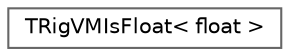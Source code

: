 digraph "Graphical Class Hierarchy"
{
 // INTERACTIVE_SVG=YES
 // LATEX_PDF_SIZE
  bgcolor="transparent";
  edge [fontname=Helvetica,fontsize=10,labelfontname=Helvetica,labelfontsize=10];
  node [fontname=Helvetica,fontsize=10,shape=box,height=0.2,width=0.4];
  rankdir="LR";
  Node0 [id="Node000000",label="TRigVMIsFloat\< float \>",height=0.2,width=0.4,color="grey40", fillcolor="white", style="filled",URL="$d2/da8/structTRigVMIsFloat_3_01float_01_4.html",tooltip=" "];
}
